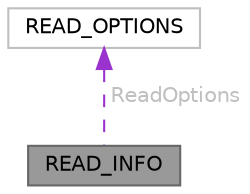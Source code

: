 digraph "READ_INFO"
{
 // LATEX_PDF_SIZE
  bgcolor="transparent";
  edge [fontname=Helvetica,fontsize=10,labelfontname=Helvetica,labelfontsize=10];
  node [fontname=Helvetica,fontsize=10,shape=box,height=0.2,width=0.4];
  Node1 [id="Node000001",label="READ_INFO",height=0.2,width=0.4,color="gray40", fillcolor="grey60", style="filled", fontcolor="black",tooltip=" "];
  Node2 -> Node1 [id="edge1_Node000001_Node000002",dir="back",color="darkorchid3",style="dashed",tooltip=" ",label=" ReadOptions",fontcolor="grey" ];
  Node2 [id="Node000002",label="READ_OPTIONS",height=0.2,width=0.4,color="grey75", fillcolor="white", style="filled",URL="$union_r_e_a_d___o_p_t_i_o_n_s.html",tooltip=" "];
}
